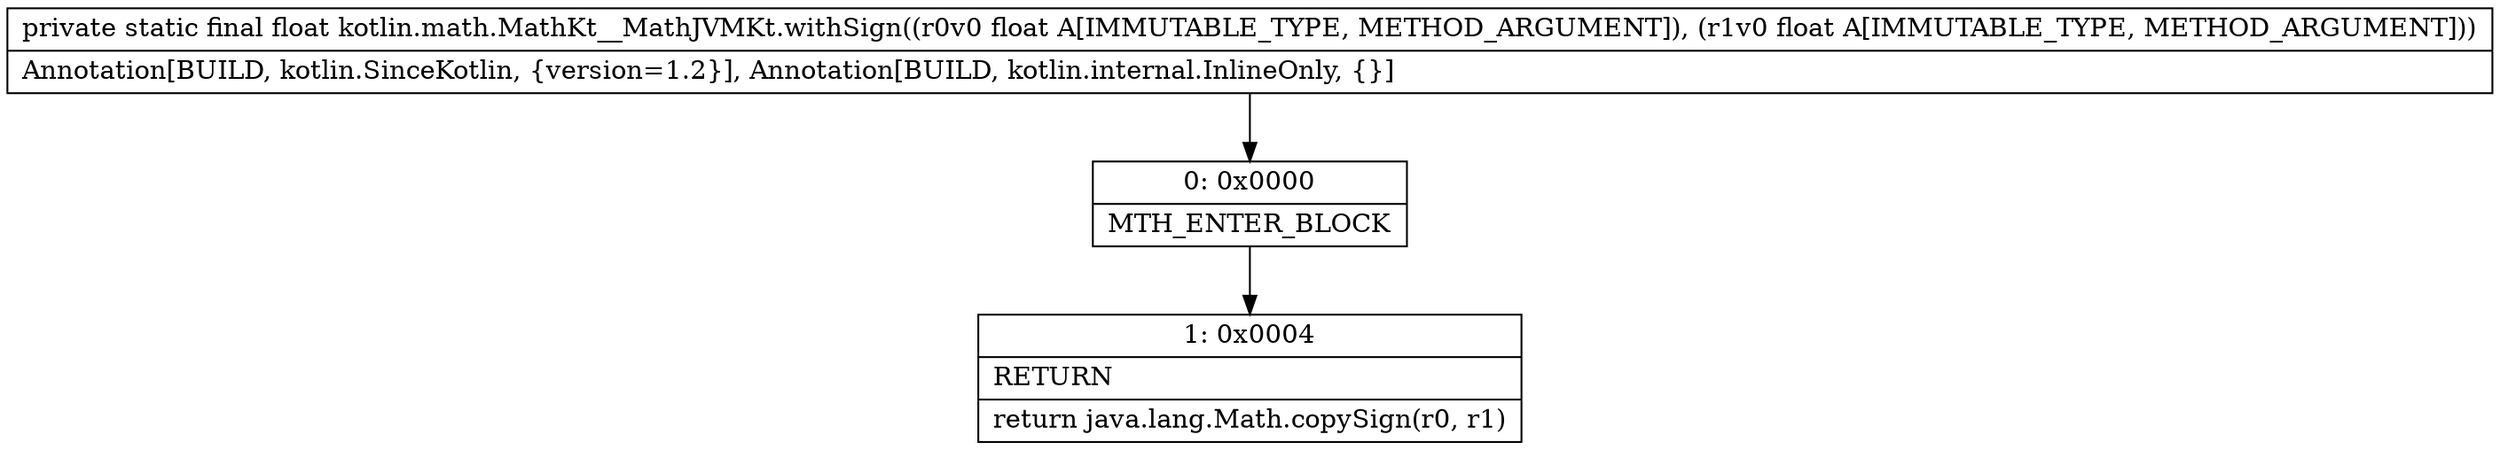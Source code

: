 digraph "CFG forkotlin.math.MathKt__MathJVMKt.withSign(FF)F" {
Node_0 [shape=record,label="{0\:\ 0x0000|MTH_ENTER_BLOCK\l}"];
Node_1 [shape=record,label="{1\:\ 0x0004|RETURN\l|return java.lang.Math.copySign(r0, r1)\l}"];
MethodNode[shape=record,label="{private static final float kotlin.math.MathKt__MathJVMKt.withSign((r0v0 float A[IMMUTABLE_TYPE, METHOD_ARGUMENT]), (r1v0 float A[IMMUTABLE_TYPE, METHOD_ARGUMENT]))  | Annotation[BUILD, kotlin.SinceKotlin, \{version=1.2\}], Annotation[BUILD, kotlin.internal.InlineOnly, \{\}]\l}"];
MethodNode -> Node_0;
Node_0 -> Node_1;
}

